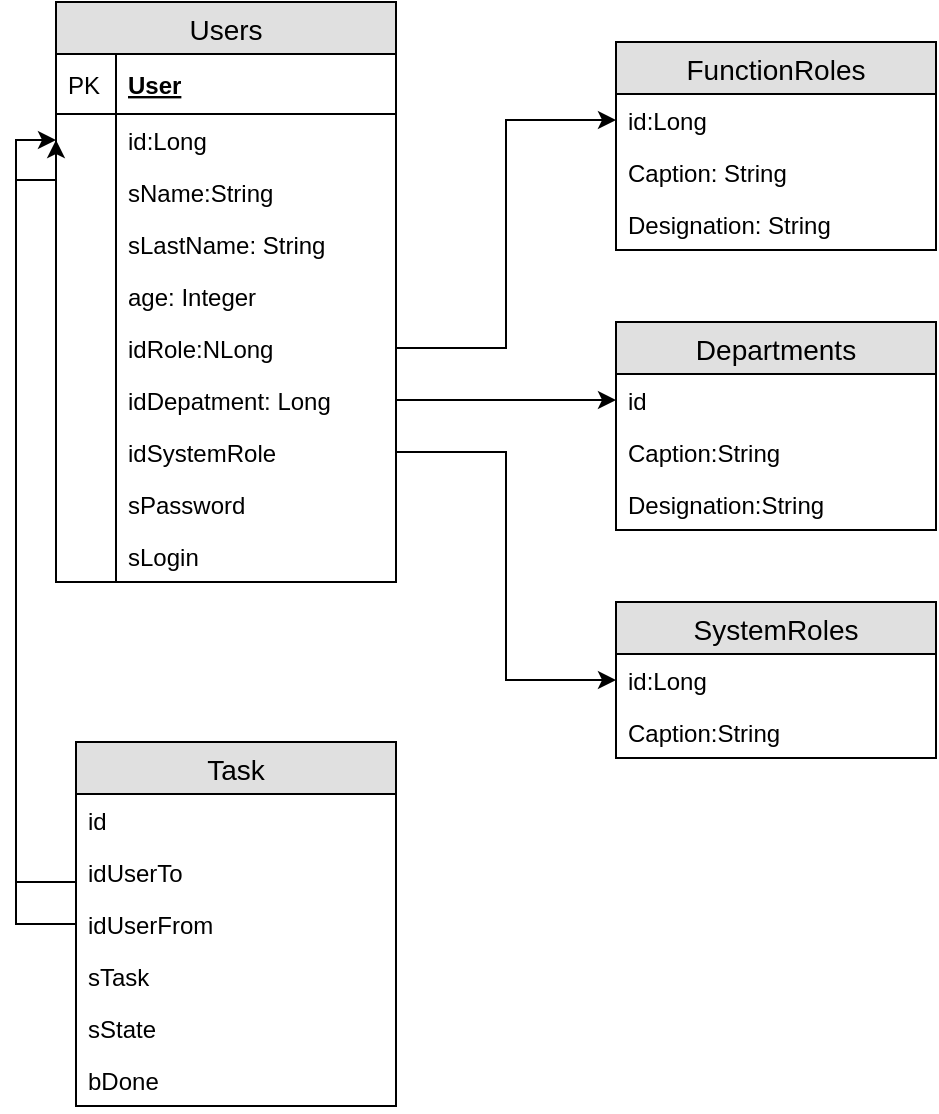 <mxfile version="12.1.3" pages="1"><diagram id="Ub1tAxUhFBMuun2TTq57" name="Page-1"><mxGraphModel dx="768" dy="545" grid="1" gridSize="10" guides="1" tooltips="1" connect="1" arrows="1" fold="1" page="1" pageScale="1" pageWidth="827" pageHeight="1169" math="0" shadow="0"><root><mxCell id="0"/><mxCell id="1" parent="0"/><mxCell id="y6Zs0SijnUFN6ue0vI8y-2" value="Users" style="swimlane;fontStyle=0;childLayout=stackLayout;horizontal=1;startSize=26;fillColor=#e0e0e0;horizontalStack=0;resizeParent=1;resizeParentMax=0;resizeLast=0;collapsible=1;marginBottom=0;swimlaneFillColor=#ffffff;align=center;fontSize=14;" vertex="1" parent="1"><mxGeometry x="50" y="50" width="170" height="290" as="geometry"/></mxCell><mxCell id="y6Zs0SijnUFN6ue0vI8y-3" value="User" style="shape=partialRectangle;top=0;left=0;right=0;bottom=1;align=left;verticalAlign=middle;fillColor=none;spacingLeft=34;spacingRight=4;overflow=hidden;rotatable=0;points=[[0,0.5],[1,0.5]];portConstraint=eastwest;dropTarget=0;fontStyle=5;fontSize=12;" vertex="1" parent="y6Zs0SijnUFN6ue0vI8y-2"><mxGeometry y="26" width="170" height="30" as="geometry"/></mxCell><mxCell id="y6Zs0SijnUFN6ue0vI8y-4" value="PK" style="shape=partialRectangle;top=0;left=0;bottom=0;fillColor=none;align=left;verticalAlign=middle;spacingLeft=4;spacingRight=4;overflow=hidden;rotatable=0;points=[];portConstraint=eastwest;part=1;fontSize=12;" vertex="1" connectable="0" parent="y6Zs0SijnUFN6ue0vI8y-3"><mxGeometry width="30" height="30" as="geometry"/></mxCell><mxCell id="y6Zs0SijnUFN6ue0vI8y-5" value="id:Long" style="shape=partialRectangle;top=0;left=0;right=0;bottom=0;align=left;verticalAlign=top;fillColor=none;spacingLeft=34;spacingRight=4;overflow=hidden;rotatable=0;points=[[0,0.5],[1,0.5]];portConstraint=eastwest;dropTarget=0;fontSize=12;" vertex="1" parent="y6Zs0SijnUFN6ue0vI8y-2"><mxGeometry y="56" width="170" height="26" as="geometry"/></mxCell><mxCell id="y6Zs0SijnUFN6ue0vI8y-6" value="" style="shape=partialRectangle;top=0;left=0;bottom=0;fillColor=none;align=left;verticalAlign=top;spacingLeft=4;spacingRight=4;overflow=hidden;rotatable=0;points=[];portConstraint=eastwest;part=1;fontSize=12;" vertex="1" connectable="0" parent="y6Zs0SijnUFN6ue0vI8y-5"><mxGeometry width="30" height="26" as="geometry"/></mxCell><mxCell id="y6Zs0SijnUFN6ue0vI8y-7" value="sName:String" style="shape=partialRectangle;top=0;left=0;right=0;bottom=0;align=left;verticalAlign=top;fillColor=none;spacingLeft=34;spacingRight=4;overflow=hidden;rotatable=0;points=[[0,0.5],[1,0.5]];portConstraint=eastwest;dropTarget=0;fontSize=12;" vertex="1" parent="y6Zs0SijnUFN6ue0vI8y-2"><mxGeometry y="82" width="170" height="26" as="geometry"/></mxCell><mxCell id="y6Zs0SijnUFN6ue0vI8y-8" value="" style="shape=partialRectangle;top=0;left=0;bottom=0;fillColor=none;align=left;verticalAlign=top;spacingLeft=4;spacingRight=4;overflow=hidden;rotatable=0;points=[];portConstraint=eastwest;part=1;fontSize=12;" vertex="1" connectable="0" parent="y6Zs0SijnUFN6ue0vI8y-7"><mxGeometry width="30" height="26" as="geometry"/></mxCell><mxCell id="y6Zs0SijnUFN6ue0vI8y-9" value="sLastName: String" style="shape=partialRectangle;top=0;left=0;right=0;bottom=0;align=left;verticalAlign=top;fillColor=none;spacingLeft=34;spacingRight=4;overflow=hidden;rotatable=0;points=[[0,0.5],[1,0.5]];portConstraint=eastwest;dropTarget=0;fontSize=12;" vertex="1" parent="y6Zs0SijnUFN6ue0vI8y-2"><mxGeometry y="108" width="170" height="26" as="geometry"/></mxCell><mxCell id="y6Zs0SijnUFN6ue0vI8y-10" value="" style="shape=partialRectangle;top=0;left=0;bottom=0;fillColor=none;align=left;verticalAlign=top;spacingLeft=4;spacingRight=4;overflow=hidden;rotatable=0;points=[];portConstraint=eastwest;part=1;fontSize=12;" vertex="1" connectable="0" parent="y6Zs0SijnUFN6ue0vI8y-9"><mxGeometry width="30" height="26" as="geometry"/></mxCell><mxCell id="y6Zs0SijnUFN6ue0vI8y-13" value="age: Integer" style="shape=partialRectangle;top=0;left=0;right=0;bottom=0;align=left;verticalAlign=top;fillColor=none;spacingLeft=34;spacingRight=4;overflow=hidden;rotatable=0;points=[[0,0.5],[1,0.5]];portConstraint=eastwest;dropTarget=0;fontSize=12;" vertex="1" parent="y6Zs0SijnUFN6ue0vI8y-2"><mxGeometry y="134" width="170" height="26" as="geometry"/></mxCell><mxCell id="y6Zs0SijnUFN6ue0vI8y-14" value="" style="shape=partialRectangle;top=0;left=0;bottom=0;fillColor=none;align=left;verticalAlign=top;spacingLeft=4;spacingRight=4;overflow=hidden;rotatable=0;points=[];portConstraint=eastwest;part=1;fontSize=12;" vertex="1" connectable="0" parent="y6Zs0SijnUFN6ue0vI8y-13"><mxGeometry width="30" height="26" as="geometry"/></mxCell><mxCell id="y6Zs0SijnUFN6ue0vI8y-18" value="idRole:NLong" style="shape=partialRectangle;top=0;left=0;right=0;bottom=0;align=left;verticalAlign=top;fillColor=none;spacingLeft=34;spacingRight=4;overflow=hidden;rotatable=0;points=[[0,0.5],[1,0.5]];portConstraint=eastwest;dropTarget=0;fontSize=12;" vertex="1" parent="y6Zs0SijnUFN6ue0vI8y-2"><mxGeometry y="160" width="170" height="26" as="geometry"/></mxCell><mxCell id="y6Zs0SijnUFN6ue0vI8y-19" value="" style="shape=partialRectangle;top=0;left=0;bottom=0;fillColor=none;align=left;verticalAlign=top;spacingLeft=4;spacingRight=4;overflow=hidden;rotatable=0;points=[];portConstraint=eastwest;part=1;fontSize=12;" vertex="1" connectable="0" parent="y6Zs0SijnUFN6ue0vI8y-18"><mxGeometry width="30" height="26" as="geometry"/></mxCell><mxCell id="y6Zs0SijnUFN6ue0vI8y-36" value="idDepatment: Long" style="shape=partialRectangle;top=0;left=0;right=0;bottom=0;align=left;verticalAlign=top;fillColor=none;spacingLeft=34;spacingRight=4;overflow=hidden;rotatable=0;points=[[0,0.5],[1,0.5]];portConstraint=eastwest;dropTarget=0;fontSize=12;" vertex="1" parent="y6Zs0SijnUFN6ue0vI8y-2"><mxGeometry y="186" width="170" height="26" as="geometry"/></mxCell><mxCell id="y6Zs0SijnUFN6ue0vI8y-37" value="" style="shape=partialRectangle;top=0;left=0;bottom=0;fillColor=none;align=left;verticalAlign=top;spacingLeft=4;spacingRight=4;overflow=hidden;rotatable=0;points=[];portConstraint=eastwest;part=1;fontSize=12;" vertex="1" connectable="0" parent="y6Zs0SijnUFN6ue0vI8y-36"><mxGeometry width="30" height="26" as="geometry"/></mxCell><mxCell id="y6Zs0SijnUFN6ue0vI8y-43" value="idSystemRole" style="shape=partialRectangle;top=0;left=0;right=0;bottom=0;align=left;verticalAlign=top;fillColor=none;spacingLeft=34;spacingRight=4;overflow=hidden;rotatable=0;points=[[0,0.5],[1,0.5]];portConstraint=eastwest;dropTarget=0;fontSize=12;" vertex="1" parent="y6Zs0SijnUFN6ue0vI8y-2"><mxGeometry y="212" width="170" height="26" as="geometry"/></mxCell><mxCell id="y6Zs0SijnUFN6ue0vI8y-44" value="" style="shape=partialRectangle;top=0;left=0;bottom=0;fillColor=none;align=left;verticalAlign=top;spacingLeft=4;spacingRight=4;overflow=hidden;rotatable=0;points=[];portConstraint=eastwest;part=1;fontSize=12;" vertex="1" connectable="0" parent="y6Zs0SijnUFN6ue0vI8y-43"><mxGeometry width="30" height="26" as="geometry"/></mxCell><mxCell id="y6Zs0SijnUFN6ue0vI8y-58" value="sPassword" style="shape=partialRectangle;top=0;left=0;right=0;bottom=0;align=left;verticalAlign=top;fillColor=none;spacingLeft=34;spacingRight=4;overflow=hidden;rotatable=0;points=[[0,0.5],[1,0.5]];portConstraint=eastwest;dropTarget=0;fontSize=12;" vertex="1" parent="y6Zs0SijnUFN6ue0vI8y-2"><mxGeometry y="238" width="170" height="26" as="geometry"/></mxCell><mxCell id="y6Zs0SijnUFN6ue0vI8y-59" value="" style="shape=partialRectangle;top=0;left=0;bottom=0;fillColor=none;align=left;verticalAlign=top;spacingLeft=4;spacingRight=4;overflow=hidden;rotatable=0;points=[];portConstraint=eastwest;part=1;fontSize=12;" vertex="1" connectable="0" parent="y6Zs0SijnUFN6ue0vI8y-58"><mxGeometry width="30" height="26" as="geometry"/></mxCell><mxCell id="y6Zs0SijnUFN6ue0vI8y-60" value="sLogin" style="shape=partialRectangle;top=0;left=0;right=0;bottom=0;align=left;verticalAlign=top;fillColor=none;spacingLeft=34;spacingRight=4;overflow=hidden;rotatable=0;points=[[0,0.5],[1,0.5]];portConstraint=eastwest;dropTarget=0;fontSize=12;" vertex="1" parent="y6Zs0SijnUFN6ue0vI8y-2"><mxGeometry y="264" width="170" height="26" as="geometry"/></mxCell><mxCell id="y6Zs0SijnUFN6ue0vI8y-61" value="" style="shape=partialRectangle;top=0;left=0;bottom=0;fillColor=none;align=left;verticalAlign=top;spacingLeft=4;spacingRight=4;overflow=hidden;rotatable=0;points=[];portConstraint=eastwest;part=1;fontSize=12;" vertex="1" connectable="0" parent="y6Zs0SijnUFN6ue0vI8y-60"><mxGeometry width="30" height="26" as="geometry"/></mxCell><mxCell id="y6Zs0SijnUFN6ue0vI8y-24" value="FunctionRoles" style="swimlane;fontStyle=0;childLayout=stackLayout;horizontal=1;startSize=26;fillColor=#e0e0e0;horizontalStack=0;resizeParent=1;resizeParentMax=0;resizeLast=0;collapsible=1;marginBottom=0;swimlaneFillColor=#ffffff;align=center;fontSize=14;" vertex="1" parent="1"><mxGeometry x="330" y="70" width="160" height="104" as="geometry"/></mxCell><mxCell id="y6Zs0SijnUFN6ue0vI8y-25" value="id:Long" style="text;strokeColor=none;fillColor=none;spacingLeft=4;spacingRight=4;overflow=hidden;rotatable=0;points=[[0,0.5],[1,0.5]];portConstraint=eastwest;fontSize=12;" vertex="1" parent="y6Zs0SijnUFN6ue0vI8y-24"><mxGeometry y="26" width="160" height="26" as="geometry"/></mxCell><mxCell id="y6Zs0SijnUFN6ue0vI8y-26" value="Caption: String" style="text;strokeColor=none;fillColor=none;spacingLeft=4;spacingRight=4;overflow=hidden;rotatable=0;points=[[0,0.5],[1,0.5]];portConstraint=eastwest;fontSize=12;" vertex="1" parent="y6Zs0SijnUFN6ue0vI8y-24"><mxGeometry y="52" width="160" height="26" as="geometry"/></mxCell><mxCell id="y6Zs0SijnUFN6ue0vI8y-27" value="Designation: String" style="text;strokeColor=none;fillColor=none;spacingLeft=4;spacingRight=4;overflow=hidden;rotatable=0;points=[[0,0.5],[1,0.5]];portConstraint=eastwest;fontSize=12;" vertex="1" parent="y6Zs0SijnUFN6ue0vI8y-24"><mxGeometry y="78" width="160" height="26" as="geometry"/></mxCell><mxCell id="y6Zs0SijnUFN6ue0vI8y-28" style="edgeStyle=orthogonalEdgeStyle;rounded=0;orthogonalLoop=1;jettySize=auto;html=1;entryX=0;entryY=0.5;entryDx=0;entryDy=0;" edge="1" parent="1" source="y6Zs0SijnUFN6ue0vI8y-18" target="y6Zs0SijnUFN6ue0vI8y-25"><mxGeometry relative="1" as="geometry"/></mxCell><mxCell id="y6Zs0SijnUFN6ue0vI8y-29" value="Departments" style="swimlane;fontStyle=0;childLayout=stackLayout;horizontal=1;startSize=26;fillColor=#e0e0e0;horizontalStack=0;resizeParent=1;resizeParentMax=0;resizeLast=0;collapsible=1;marginBottom=0;swimlaneFillColor=#ffffff;align=center;fontSize=14;" vertex="1" parent="1"><mxGeometry x="330" y="210" width="160" height="104" as="geometry"/></mxCell><mxCell id="y6Zs0SijnUFN6ue0vI8y-30" value="id" style="text;strokeColor=none;fillColor=none;spacingLeft=4;spacingRight=4;overflow=hidden;rotatable=0;points=[[0,0.5],[1,0.5]];portConstraint=eastwest;fontSize=12;" vertex="1" parent="y6Zs0SijnUFN6ue0vI8y-29"><mxGeometry y="26" width="160" height="26" as="geometry"/></mxCell><mxCell id="y6Zs0SijnUFN6ue0vI8y-31" value="Caption:String" style="text;strokeColor=none;fillColor=none;spacingLeft=4;spacingRight=4;overflow=hidden;rotatable=0;points=[[0,0.5],[1,0.5]];portConstraint=eastwest;fontSize=12;" vertex="1" parent="y6Zs0SijnUFN6ue0vI8y-29"><mxGeometry y="52" width="160" height="26" as="geometry"/></mxCell><mxCell id="y6Zs0SijnUFN6ue0vI8y-32" value="Designation:String" style="text;strokeColor=none;fillColor=none;spacingLeft=4;spacingRight=4;overflow=hidden;rotatable=0;points=[[0,0.5],[1,0.5]];portConstraint=eastwest;fontSize=12;" vertex="1" parent="y6Zs0SijnUFN6ue0vI8y-29"><mxGeometry y="78" width="160" height="26" as="geometry"/></mxCell><mxCell id="y6Zs0SijnUFN6ue0vI8y-38" style="edgeStyle=orthogonalEdgeStyle;rounded=0;orthogonalLoop=1;jettySize=auto;html=1;entryX=0;entryY=0.5;entryDx=0;entryDy=0;" edge="1" parent="1" source="y6Zs0SijnUFN6ue0vI8y-36" target="y6Zs0SijnUFN6ue0vI8y-30"><mxGeometry relative="1" as="geometry"/></mxCell><mxCell id="y6Zs0SijnUFN6ue0vI8y-39" value="SystemRoles" style="swimlane;fontStyle=0;childLayout=stackLayout;horizontal=1;startSize=26;fillColor=#e0e0e0;horizontalStack=0;resizeParent=1;resizeParentMax=0;resizeLast=0;collapsible=1;marginBottom=0;swimlaneFillColor=#ffffff;align=center;fontSize=14;" vertex="1" parent="1"><mxGeometry x="330" y="350" width="160" height="78" as="geometry"/></mxCell><mxCell id="y6Zs0SijnUFN6ue0vI8y-40" value="id:Long" style="text;strokeColor=none;fillColor=none;spacingLeft=4;spacingRight=4;overflow=hidden;rotatable=0;points=[[0,0.5],[1,0.5]];portConstraint=eastwest;fontSize=12;" vertex="1" parent="y6Zs0SijnUFN6ue0vI8y-39"><mxGeometry y="26" width="160" height="26" as="geometry"/></mxCell><mxCell id="y6Zs0SijnUFN6ue0vI8y-41" value="Caption:String" style="text;strokeColor=none;fillColor=none;spacingLeft=4;spacingRight=4;overflow=hidden;rotatable=0;points=[[0,0.5],[1,0.5]];portConstraint=eastwest;fontSize=12;" vertex="1" parent="y6Zs0SijnUFN6ue0vI8y-39"><mxGeometry y="52" width="160" height="26" as="geometry"/></mxCell><mxCell id="y6Zs0SijnUFN6ue0vI8y-45" style="edgeStyle=orthogonalEdgeStyle;rounded=0;orthogonalLoop=1;jettySize=auto;html=1;entryX=0;entryY=0.5;entryDx=0;entryDy=0;" edge="1" parent="1" source="y6Zs0SijnUFN6ue0vI8y-43" target="y6Zs0SijnUFN6ue0vI8y-40"><mxGeometry relative="1" as="geometry"/></mxCell><mxCell id="y6Zs0SijnUFN6ue0vI8y-56" style="edgeStyle=orthogonalEdgeStyle;rounded=0;orthogonalLoop=1;jettySize=auto;html=1;entryX=0;entryY=0.5;entryDx=0;entryDy=0;exitX=0;exitY=0.5;exitDx=0;exitDy=0;" edge="1" parent="1" source="y6Zs0SijnUFN6ue0vI8y-53" target="y6Zs0SijnUFN6ue0vI8y-5"><mxGeometry relative="1" as="geometry"><Array as="points"><mxPoint x="60" y="490"/><mxPoint x="30" y="490"/><mxPoint x="30" y="139"/></Array></mxGeometry></mxCell><mxCell id="y6Zs0SijnUFN6ue0vI8y-51" value="Task" style="swimlane;fontStyle=0;childLayout=stackLayout;horizontal=1;startSize=26;fillColor=#e0e0e0;horizontalStack=0;resizeParent=1;resizeParentMax=0;resizeLast=0;collapsible=1;marginBottom=0;swimlaneFillColor=#ffffff;align=center;fontSize=14;" vertex="1" parent="1"><mxGeometry x="60" y="420" width="160" height="182" as="geometry"/></mxCell><mxCell id="y6Zs0SijnUFN6ue0vI8y-52" value="id" style="text;strokeColor=none;fillColor=none;spacingLeft=4;spacingRight=4;overflow=hidden;rotatable=0;points=[[0,0.5],[1,0.5]];portConstraint=eastwest;fontSize=12;" vertex="1" parent="y6Zs0SijnUFN6ue0vI8y-51"><mxGeometry y="26" width="160" height="26" as="geometry"/></mxCell><mxCell id="y6Zs0SijnUFN6ue0vI8y-53" value="idUserTo" style="text;strokeColor=none;fillColor=none;spacingLeft=4;spacingRight=4;overflow=hidden;rotatable=0;points=[[0,0.5],[1,0.5]];portConstraint=eastwest;fontSize=12;" vertex="1" parent="y6Zs0SijnUFN6ue0vI8y-51"><mxGeometry y="52" width="160" height="26" as="geometry"/></mxCell><mxCell id="y6Zs0SijnUFN6ue0vI8y-54" value="idUserFrom" style="text;strokeColor=none;fillColor=none;spacingLeft=4;spacingRight=4;overflow=hidden;rotatable=0;points=[[0,0.5],[1,0.5]];portConstraint=eastwest;fontSize=12;" vertex="1" parent="y6Zs0SijnUFN6ue0vI8y-51"><mxGeometry y="78" width="160" height="26" as="geometry"/></mxCell><mxCell id="y6Zs0SijnUFN6ue0vI8y-55" value="sTask" style="text;strokeColor=none;fillColor=none;spacingLeft=4;spacingRight=4;overflow=hidden;rotatable=0;points=[[0,0.5],[1,0.5]];portConstraint=eastwest;fontSize=12;" vertex="1" parent="y6Zs0SijnUFN6ue0vI8y-51"><mxGeometry y="104" width="160" height="26" as="geometry"/></mxCell><mxCell id="y6Zs0SijnUFN6ue0vI8y-62" value="sState" style="text;strokeColor=none;fillColor=none;spacingLeft=4;spacingRight=4;overflow=hidden;rotatable=0;points=[[0,0.5],[1,0.5]];portConstraint=eastwest;fontSize=12;" vertex="1" parent="y6Zs0SijnUFN6ue0vI8y-51"><mxGeometry y="130" width="160" height="26" as="geometry"/></mxCell><mxCell id="y6Zs0SijnUFN6ue0vI8y-63" value="bDone" style="text;strokeColor=none;fillColor=none;spacingLeft=4;spacingRight=4;overflow=hidden;rotatable=0;points=[[0,0.5],[1,0.5]];portConstraint=eastwest;fontSize=12;" vertex="1" parent="y6Zs0SijnUFN6ue0vI8y-51"><mxGeometry y="156" width="160" height="26" as="geometry"/></mxCell><mxCell id="y6Zs0SijnUFN6ue0vI8y-57" style="edgeStyle=orthogonalEdgeStyle;rounded=0;orthogonalLoop=1;jettySize=auto;html=1;entryX=0;entryY=0.5;entryDx=0;entryDy=0;" edge="1" parent="1" source="y6Zs0SijnUFN6ue0vI8y-54" target="y6Zs0SijnUFN6ue0vI8y-5"><mxGeometry relative="1" as="geometry"/></mxCell></root></mxGraphModel></diagram></mxfile>